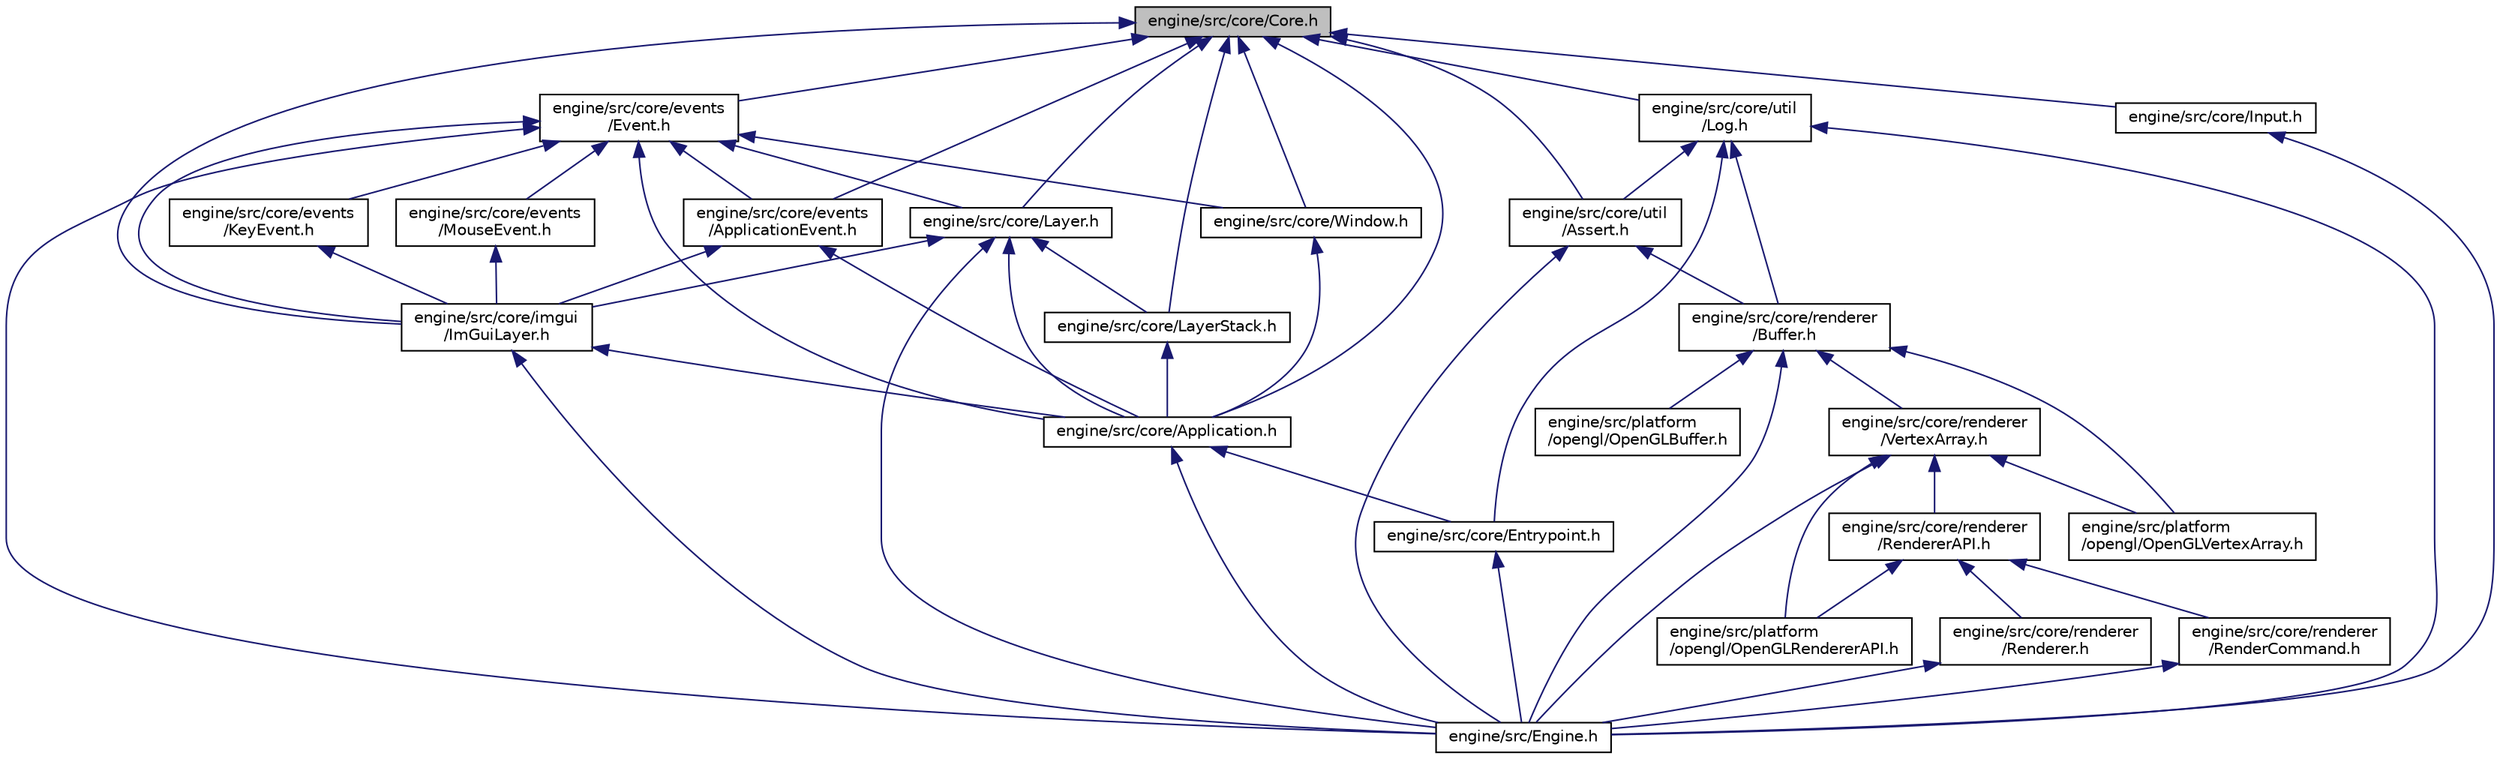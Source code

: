 digraph "engine/src/core/Core.h"
{
 // LATEX_PDF_SIZE
  edge [fontname="Helvetica",fontsize="10",labelfontname="Helvetica",labelfontsize="10"];
  node [fontname="Helvetica",fontsize="10",shape=record];
  Node1 [label="engine/src/core/Core.h",height=0.2,width=0.4,color="black", fillcolor="grey75", style="filled", fontcolor="black",tooltip="Core macros to be used all throughout the engine for development and production purposes."];
  Node1 -> Node2 [dir="back",color="midnightblue",fontsize="10",style="solid"];
  Node2 [label="engine/src/core/Application.h",height=0.2,width=0.4,color="black", fillcolor="white", style="filled",URL="$Application_8h.html",tooltip="Contains the Application class definitions."];
  Node2 -> Node3 [dir="back",color="midnightblue",fontsize="10",style="solid"];
  Node3 [label="engine/src/core/Entrypoint.h",height=0.2,width=0.4,color="black", fillcolor="white", style="filled",URL="$Entrypoint_8h.html",tooltip="The entrypoint into the engine."];
  Node3 -> Node4 [dir="back",color="midnightblue",fontsize="10",style="solid"];
  Node4 [label="engine/src/Engine.h",height=0.2,width=0.4,color="black", fillcolor="white", style="filled",URL="$Engine_8h.html",tooltip="The entrypoint into the game engine source code."];
  Node2 -> Node4 [dir="back",color="midnightblue",fontsize="10",style="solid"];
  Node1 -> Node5 [dir="back",color="midnightblue",fontsize="10",style="solid"];
  Node5 [label="engine/src/core/events\l/ApplicationEvent.h",height=0.2,width=0.4,color="black", fillcolor="white", style="filled",URL="$ApplicationEvent_8h.html",tooltip="Events that are to be specifically handled at the application level."];
  Node5 -> Node2 [dir="back",color="midnightblue",fontsize="10",style="solid"];
  Node5 -> Node6 [dir="back",color="midnightblue",fontsize="10",style="solid"];
  Node6 [label="engine/src/core/imgui\l/ImGuiLayer.h",height=0.2,width=0.4,color="black", fillcolor="white", style="filled",URL="$ImGuiLayer_8h.html",tooltip="The ImGuiLayer implementation for dev tool creation."];
  Node6 -> Node2 [dir="back",color="midnightblue",fontsize="10",style="solid"];
  Node6 -> Node4 [dir="back",color="midnightblue",fontsize="10",style="solid"];
  Node1 -> Node7 [dir="back",color="midnightblue",fontsize="10",style="solid"];
  Node7 [label="engine/src/core/events\l/Event.h",height=0.2,width=0.4,color="black", fillcolor="white", style="filled",URL="$Event_8h.html",tooltip="The Event class and dispatcher core implementations."];
  Node7 -> Node2 [dir="back",color="midnightblue",fontsize="10",style="solid"];
  Node7 -> Node5 [dir="back",color="midnightblue",fontsize="10",style="solid"];
  Node7 -> Node8 [dir="back",color="midnightblue",fontsize="10",style="solid"];
  Node8 [label="engine/src/core/events\l/KeyEvent.h",height=0.2,width=0.4,color="black", fillcolor="white", style="filled",URL="$KeyEvent_8h.html",tooltip="Events that specifically deal with key input."];
  Node8 -> Node6 [dir="back",color="midnightblue",fontsize="10",style="solid"];
  Node7 -> Node9 [dir="back",color="midnightblue",fontsize="10",style="solid"];
  Node9 [label="engine/src/core/events\l/MouseEvent.h",height=0.2,width=0.4,color="black", fillcolor="white", style="filled",URL="$MouseEvent_8h.html",tooltip="All events related mouse input."];
  Node9 -> Node6 [dir="back",color="midnightblue",fontsize="10",style="solid"];
  Node7 -> Node6 [dir="back",color="midnightblue",fontsize="10",style="solid"];
  Node7 -> Node10 [dir="back",color="midnightblue",fontsize="10",style="solid"];
  Node10 [label="engine/src/core/Layer.h",height=0.2,width=0.4,color="black", fillcolor="white", style="filled",URL="$Layer_8h.html",tooltip="The Layer implementation that allows application to specify layers to be attached to the game."];
  Node10 -> Node2 [dir="back",color="midnightblue",fontsize="10",style="solid"];
  Node10 -> Node6 [dir="back",color="midnightblue",fontsize="10",style="solid"];
  Node10 -> Node11 [dir="back",color="midnightblue",fontsize="10",style="solid"];
  Node11 [label="engine/src/core/LayerStack.h",height=0.2,width=0.4,color="black", fillcolor="white", style="filled",URL="$LayerStack_8h.html",tooltip="The LayerStack Definition for handling multiple layers."];
  Node11 -> Node2 [dir="back",color="midnightblue",fontsize="10",style="solid"];
  Node10 -> Node4 [dir="back",color="midnightblue",fontsize="10",style="solid"];
  Node7 -> Node12 [dir="back",color="midnightblue",fontsize="10",style="solid"];
  Node12 [label="engine/src/core/Window.h",height=0.2,width=0.4,color="black", fillcolor="white", style="filled",URL="$core_2Window_8h.html",tooltip="The Abstract Window definition."];
  Node12 -> Node2 [dir="back",color="midnightblue",fontsize="10",style="solid"];
  Node7 -> Node4 [dir="back",color="midnightblue",fontsize="10",style="solid"];
  Node1 -> Node6 [dir="back",color="midnightblue",fontsize="10",style="solid"];
  Node1 -> Node13 [dir="back",color="midnightblue",fontsize="10",style="solid"];
  Node13 [label="engine/src/core/Input.h",height=0.2,width=0.4,color="black", fillcolor="white", style="filled",URL="$core_2Input_8h.html",tooltip="The input abstraction class that handles input across."];
  Node13 -> Node4 [dir="back",color="midnightblue",fontsize="10",style="solid"];
  Node1 -> Node10 [dir="back",color="midnightblue",fontsize="10",style="solid"];
  Node1 -> Node11 [dir="back",color="midnightblue",fontsize="10",style="solid"];
  Node1 -> Node14 [dir="back",color="midnightblue",fontsize="10",style="solid"];
  Node14 [label="engine/src/core/util\l/Assert.h",height=0.2,width=0.4,color="black", fillcolor="white", style="filled",URL="$Assert_8h.html",tooltip="This is a utility file that is primarily used for debugging the internals of the engine when incorrec..."];
  Node14 -> Node15 [dir="back",color="midnightblue",fontsize="10",style="solid"];
  Node15 [label="engine/src/core/renderer\l/Buffer.h",height=0.2,width=0.4,color="black", fillcolor="white", style="filled",URL="$Buffer_8h.html",tooltip="Buffer abstractions that allow the ease of implementing Buffers for any graphics API."];
  Node15 -> Node16 [dir="back",color="midnightblue",fontsize="10",style="solid"];
  Node16 [label="engine/src/core/renderer\l/VertexArray.h",height=0.2,width=0.4,color="black", fillcolor="white", style="filled",URL="$VertexArray_8h.html",tooltip="The Generic VertexArray API."];
  Node16 -> Node17 [dir="back",color="midnightblue",fontsize="10",style="solid"];
  Node17 [label="engine/src/core/renderer\l/RendererAPI.h",height=0.2,width=0.4,color="black", fillcolor="white", style="filled",URL="$RendererAPI_8h_source.html",tooltip=" "];
  Node17 -> Node18 [dir="back",color="midnightblue",fontsize="10",style="solid"];
  Node18 [label="engine/src/core/renderer\l/RenderCommand.h",height=0.2,width=0.4,color="black", fillcolor="white", style="filled",URL="$RenderCommand_8h.html",tooltip="The declaration file for the RenderCommand Wrapper."];
  Node18 -> Node4 [dir="back",color="midnightblue",fontsize="10",style="solid"];
  Node17 -> Node19 [dir="back",color="midnightblue",fontsize="10",style="solid"];
  Node19 [label="engine/src/core/renderer\l/Renderer.h",height=0.2,width=0.4,color="black", fillcolor="white", style="filled",URL="$Renderer_8h.html",tooltip="The rendering API."];
  Node19 -> Node4 [dir="back",color="midnightblue",fontsize="10",style="solid"];
  Node17 -> Node20 [dir="back",color="midnightblue",fontsize="10",style="solid"];
  Node20 [label="engine/src/platform\l/opengl/OpenGLRendererAPI.h",height=0.2,width=0.4,color="black", fillcolor="white", style="filled",URL="$OpenGLRendererAPI_8h.html",tooltip="The OpenGL rendering implementation."];
  Node16 -> Node4 [dir="back",color="midnightblue",fontsize="10",style="solid"];
  Node16 -> Node20 [dir="back",color="midnightblue",fontsize="10",style="solid"];
  Node16 -> Node21 [dir="back",color="midnightblue",fontsize="10",style="solid"];
  Node21 [label="engine/src/platform\l/opengl/OpenGLVertexArray.h",height=0.2,width=0.4,color="black", fillcolor="white", style="filled",URL="$OpenGLVertexArray_8h_source.html",tooltip=" "];
  Node15 -> Node4 [dir="back",color="midnightblue",fontsize="10",style="solid"];
  Node15 -> Node22 [dir="back",color="midnightblue",fontsize="10",style="solid"];
  Node22 [label="engine/src/platform\l/opengl/OpenGLBuffer.h",height=0.2,width=0.4,color="black", fillcolor="white", style="filled",URL="$OpenGLBuffer_8h_source.html",tooltip=" "];
  Node15 -> Node21 [dir="back",color="midnightblue",fontsize="10",style="solid"];
  Node14 -> Node4 [dir="back",color="midnightblue",fontsize="10",style="solid"];
  Node1 -> Node23 [dir="back",color="midnightblue",fontsize="10",style="solid"];
  Node23 [label="engine/src/core/util\l/Log.h",height=0.2,width=0.4,color="black", fillcolor="white", style="filled",URL="$Log_8h.html",tooltip="The engines logging utility."];
  Node23 -> Node3 [dir="back",color="midnightblue",fontsize="10",style="solid"];
  Node23 -> Node15 [dir="back",color="midnightblue",fontsize="10",style="solid"];
  Node23 -> Node14 [dir="back",color="midnightblue",fontsize="10",style="solid"];
  Node23 -> Node4 [dir="back",color="midnightblue",fontsize="10",style="solid"];
  Node1 -> Node12 [dir="back",color="midnightblue",fontsize="10",style="solid"];
}
